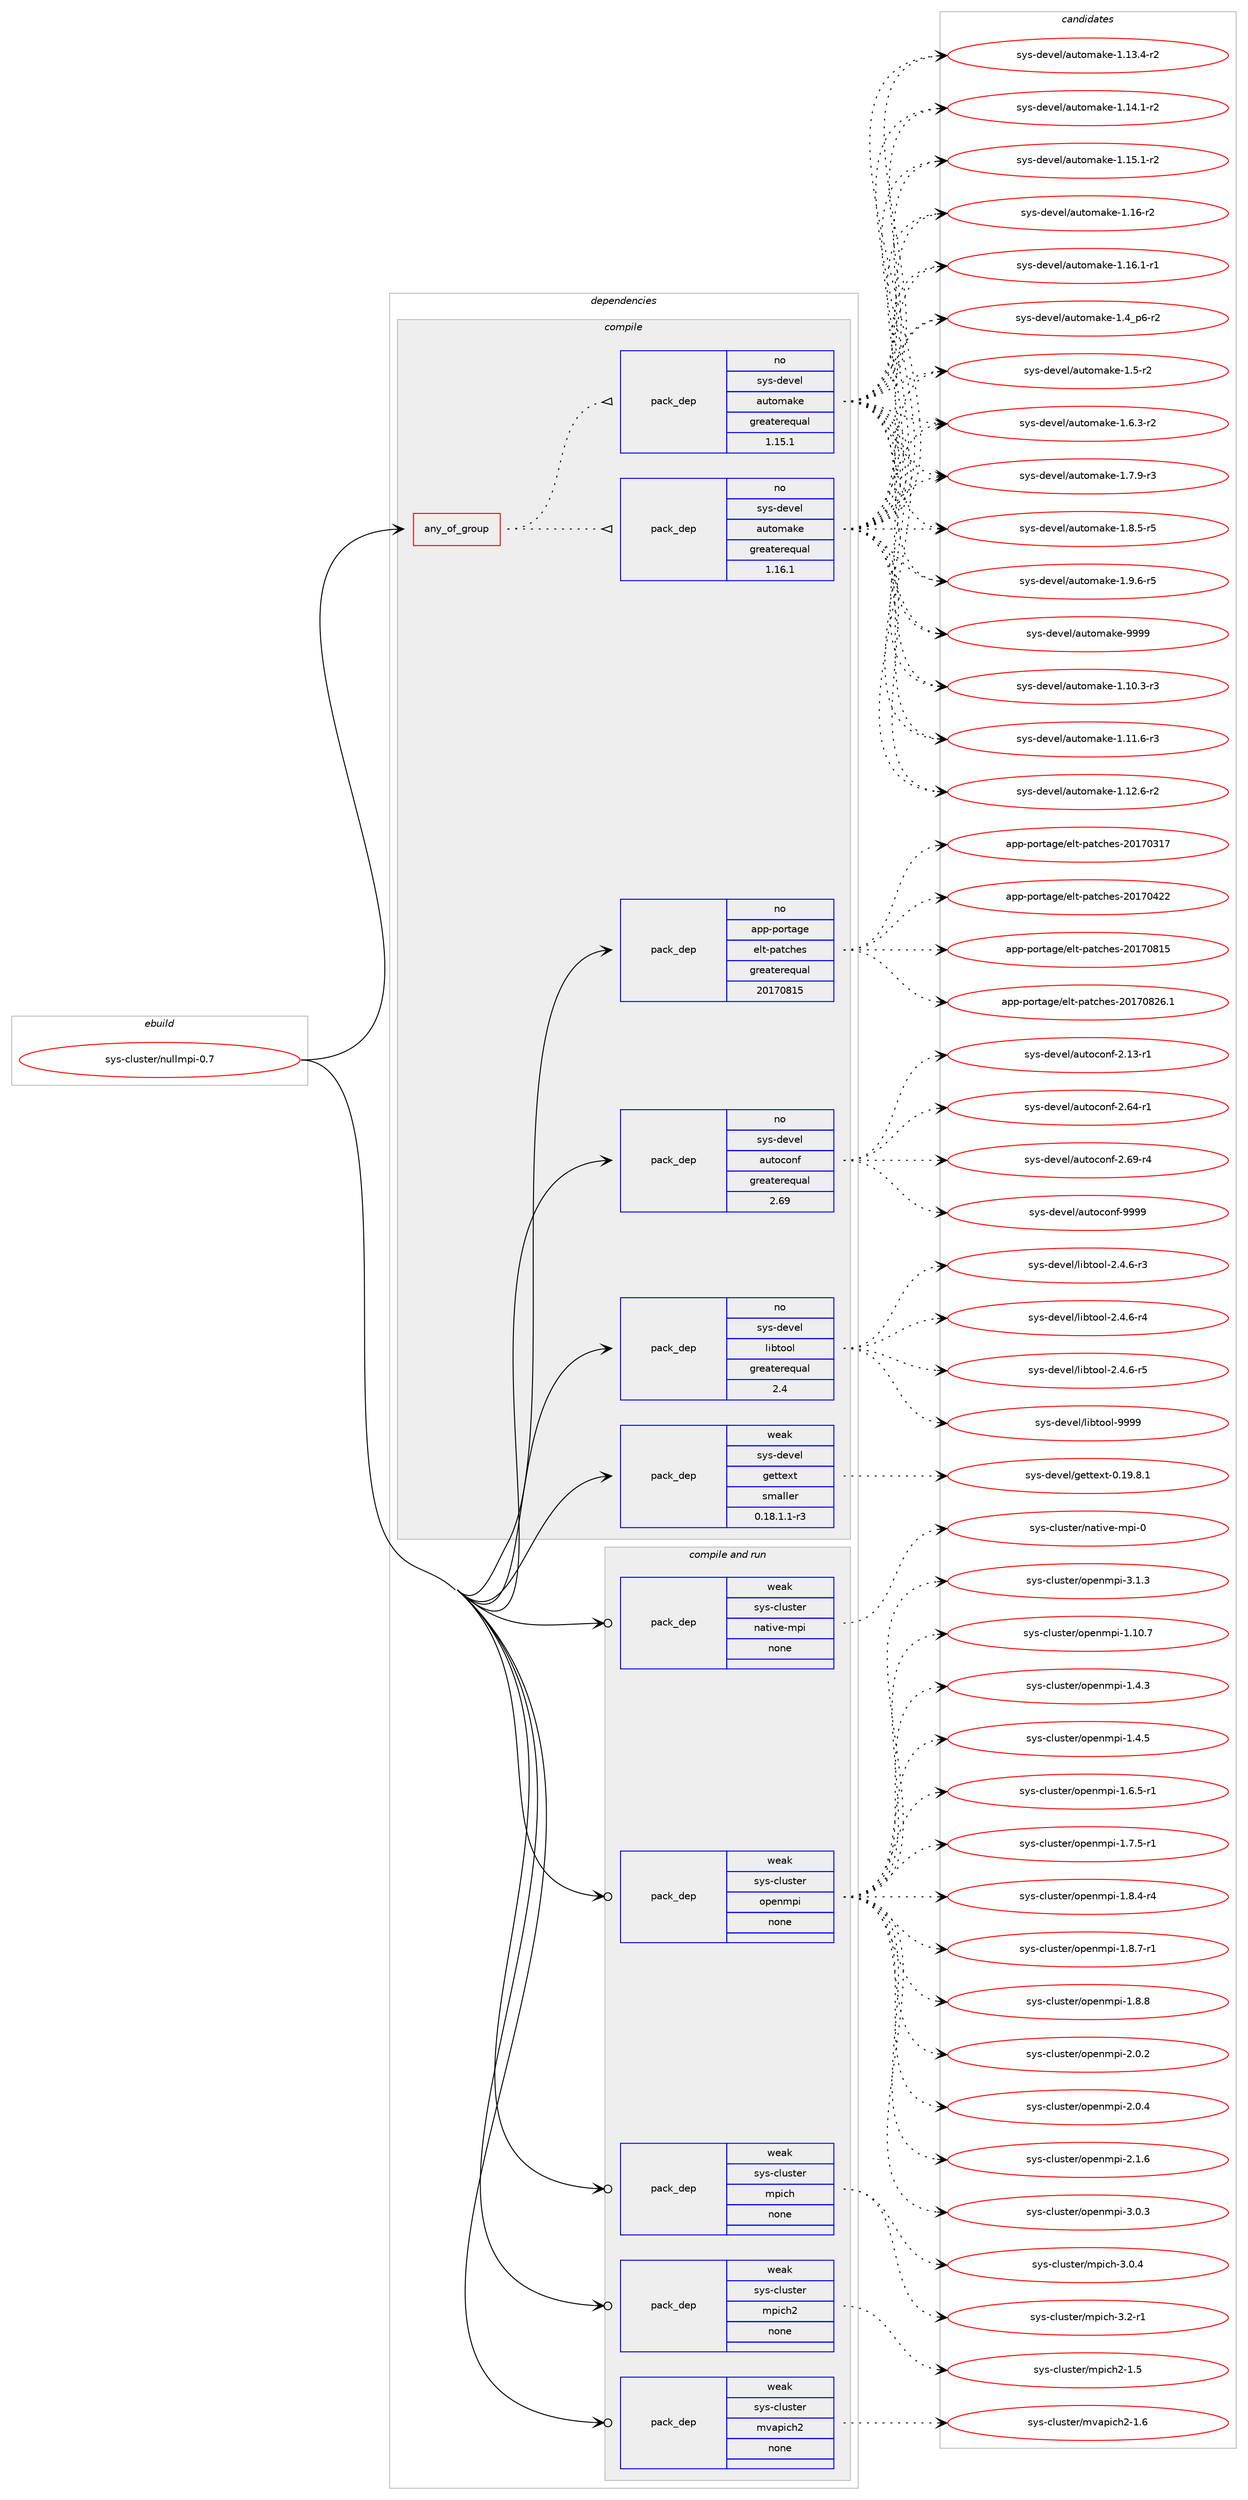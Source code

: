 digraph prolog {

# *************
# Graph options
# *************

newrank=true;
concentrate=true;
compound=true;
graph [rankdir=LR,fontname=Helvetica,fontsize=10,ranksep=1.5];#, ranksep=2.5, nodesep=0.2];
edge  [arrowhead=vee];
node  [fontname=Helvetica,fontsize=10];

# **********
# The ebuild
# **********

subgraph cluster_leftcol {
color=gray;
rank=same;
label=<<i>ebuild</i>>;
id [label="sys-cluster/nullmpi-0.7", color=red, width=4, href="../sys-cluster/nullmpi-0.7.svg"];
}

# ****************
# The dependencies
# ****************

subgraph cluster_midcol {
color=gray;
label=<<i>dependencies</i>>;
subgraph cluster_compile {
fillcolor="#eeeeee";
style=filled;
label=<<i>compile</i>>;
subgraph any27361 {
dependency1725115 [label=<<TABLE BORDER="0" CELLBORDER="1" CELLSPACING="0" CELLPADDING="4"><TR><TD CELLPADDING="10">any_of_group</TD></TR></TABLE>>, shape=none, color=red];subgraph pack1237873 {
dependency1725116 [label=<<TABLE BORDER="0" CELLBORDER="1" CELLSPACING="0" CELLPADDING="4" WIDTH="220"><TR><TD ROWSPAN="6" CELLPADDING="30">pack_dep</TD></TR><TR><TD WIDTH="110">no</TD></TR><TR><TD>sys-devel</TD></TR><TR><TD>automake</TD></TR><TR><TD>greaterequal</TD></TR><TR><TD>1.16.1</TD></TR></TABLE>>, shape=none, color=blue];
}
dependency1725115:e -> dependency1725116:w [weight=20,style="dotted",arrowhead="oinv"];
subgraph pack1237874 {
dependency1725117 [label=<<TABLE BORDER="0" CELLBORDER="1" CELLSPACING="0" CELLPADDING="4" WIDTH="220"><TR><TD ROWSPAN="6" CELLPADDING="30">pack_dep</TD></TR><TR><TD WIDTH="110">no</TD></TR><TR><TD>sys-devel</TD></TR><TR><TD>automake</TD></TR><TR><TD>greaterequal</TD></TR><TR><TD>1.15.1</TD></TR></TABLE>>, shape=none, color=blue];
}
dependency1725115:e -> dependency1725117:w [weight=20,style="dotted",arrowhead="oinv"];
}
id:e -> dependency1725115:w [weight=20,style="solid",arrowhead="vee"];
subgraph pack1237875 {
dependency1725118 [label=<<TABLE BORDER="0" CELLBORDER="1" CELLSPACING="0" CELLPADDING="4" WIDTH="220"><TR><TD ROWSPAN="6" CELLPADDING="30">pack_dep</TD></TR><TR><TD WIDTH="110">no</TD></TR><TR><TD>app-portage</TD></TR><TR><TD>elt-patches</TD></TR><TR><TD>greaterequal</TD></TR><TR><TD>20170815</TD></TR></TABLE>>, shape=none, color=blue];
}
id:e -> dependency1725118:w [weight=20,style="solid",arrowhead="vee"];
subgraph pack1237876 {
dependency1725119 [label=<<TABLE BORDER="0" CELLBORDER="1" CELLSPACING="0" CELLPADDING="4" WIDTH="220"><TR><TD ROWSPAN="6" CELLPADDING="30">pack_dep</TD></TR><TR><TD WIDTH="110">no</TD></TR><TR><TD>sys-devel</TD></TR><TR><TD>autoconf</TD></TR><TR><TD>greaterequal</TD></TR><TR><TD>2.69</TD></TR></TABLE>>, shape=none, color=blue];
}
id:e -> dependency1725119:w [weight=20,style="solid",arrowhead="vee"];
subgraph pack1237877 {
dependency1725120 [label=<<TABLE BORDER="0" CELLBORDER="1" CELLSPACING="0" CELLPADDING="4" WIDTH="220"><TR><TD ROWSPAN="6" CELLPADDING="30">pack_dep</TD></TR><TR><TD WIDTH="110">no</TD></TR><TR><TD>sys-devel</TD></TR><TR><TD>libtool</TD></TR><TR><TD>greaterequal</TD></TR><TR><TD>2.4</TD></TR></TABLE>>, shape=none, color=blue];
}
id:e -> dependency1725120:w [weight=20,style="solid",arrowhead="vee"];
subgraph pack1237878 {
dependency1725121 [label=<<TABLE BORDER="0" CELLBORDER="1" CELLSPACING="0" CELLPADDING="4" WIDTH="220"><TR><TD ROWSPAN="6" CELLPADDING="30">pack_dep</TD></TR><TR><TD WIDTH="110">weak</TD></TR><TR><TD>sys-devel</TD></TR><TR><TD>gettext</TD></TR><TR><TD>smaller</TD></TR><TR><TD>0.18.1.1-r3</TD></TR></TABLE>>, shape=none, color=blue];
}
id:e -> dependency1725121:w [weight=20,style="solid",arrowhead="vee"];
}
subgraph cluster_compileandrun {
fillcolor="#eeeeee";
style=filled;
label=<<i>compile and run</i>>;
subgraph pack1237879 {
dependency1725122 [label=<<TABLE BORDER="0" CELLBORDER="1" CELLSPACING="0" CELLPADDING="4" WIDTH="220"><TR><TD ROWSPAN="6" CELLPADDING="30">pack_dep</TD></TR><TR><TD WIDTH="110">weak</TD></TR><TR><TD>sys-cluster</TD></TR><TR><TD>mpich</TD></TR><TR><TD>none</TD></TR><TR><TD></TD></TR></TABLE>>, shape=none, color=blue];
}
id:e -> dependency1725122:w [weight=20,style="solid",arrowhead="odotvee"];
subgraph pack1237880 {
dependency1725123 [label=<<TABLE BORDER="0" CELLBORDER="1" CELLSPACING="0" CELLPADDING="4" WIDTH="220"><TR><TD ROWSPAN="6" CELLPADDING="30">pack_dep</TD></TR><TR><TD WIDTH="110">weak</TD></TR><TR><TD>sys-cluster</TD></TR><TR><TD>mpich2</TD></TR><TR><TD>none</TD></TR><TR><TD></TD></TR></TABLE>>, shape=none, color=blue];
}
id:e -> dependency1725123:w [weight=20,style="solid",arrowhead="odotvee"];
subgraph pack1237881 {
dependency1725124 [label=<<TABLE BORDER="0" CELLBORDER="1" CELLSPACING="0" CELLPADDING="4" WIDTH="220"><TR><TD ROWSPAN="6" CELLPADDING="30">pack_dep</TD></TR><TR><TD WIDTH="110">weak</TD></TR><TR><TD>sys-cluster</TD></TR><TR><TD>mvapich2</TD></TR><TR><TD>none</TD></TR><TR><TD></TD></TR></TABLE>>, shape=none, color=blue];
}
id:e -> dependency1725124:w [weight=20,style="solid",arrowhead="odotvee"];
subgraph pack1237882 {
dependency1725125 [label=<<TABLE BORDER="0" CELLBORDER="1" CELLSPACING="0" CELLPADDING="4" WIDTH="220"><TR><TD ROWSPAN="6" CELLPADDING="30">pack_dep</TD></TR><TR><TD WIDTH="110">weak</TD></TR><TR><TD>sys-cluster</TD></TR><TR><TD>native-mpi</TD></TR><TR><TD>none</TD></TR><TR><TD></TD></TR></TABLE>>, shape=none, color=blue];
}
id:e -> dependency1725125:w [weight=20,style="solid",arrowhead="odotvee"];
subgraph pack1237883 {
dependency1725126 [label=<<TABLE BORDER="0" CELLBORDER="1" CELLSPACING="0" CELLPADDING="4" WIDTH="220"><TR><TD ROWSPAN="6" CELLPADDING="30">pack_dep</TD></TR><TR><TD WIDTH="110">weak</TD></TR><TR><TD>sys-cluster</TD></TR><TR><TD>openmpi</TD></TR><TR><TD>none</TD></TR><TR><TD></TD></TR></TABLE>>, shape=none, color=blue];
}
id:e -> dependency1725126:w [weight=20,style="solid",arrowhead="odotvee"];
}
subgraph cluster_run {
fillcolor="#eeeeee";
style=filled;
label=<<i>run</i>>;
}
}

# **************
# The candidates
# **************

subgraph cluster_choices {
rank=same;
color=gray;
label=<<i>candidates</i>>;

subgraph choice1237873 {
color=black;
nodesep=1;
choice11512111545100101118101108479711711611110997107101454946494846514511451 [label="sys-devel/automake-1.10.3-r3", color=red, width=4,href="../sys-devel/automake-1.10.3-r3.svg"];
choice11512111545100101118101108479711711611110997107101454946494946544511451 [label="sys-devel/automake-1.11.6-r3", color=red, width=4,href="../sys-devel/automake-1.11.6-r3.svg"];
choice11512111545100101118101108479711711611110997107101454946495046544511450 [label="sys-devel/automake-1.12.6-r2", color=red, width=4,href="../sys-devel/automake-1.12.6-r2.svg"];
choice11512111545100101118101108479711711611110997107101454946495146524511450 [label="sys-devel/automake-1.13.4-r2", color=red, width=4,href="../sys-devel/automake-1.13.4-r2.svg"];
choice11512111545100101118101108479711711611110997107101454946495246494511450 [label="sys-devel/automake-1.14.1-r2", color=red, width=4,href="../sys-devel/automake-1.14.1-r2.svg"];
choice11512111545100101118101108479711711611110997107101454946495346494511450 [label="sys-devel/automake-1.15.1-r2", color=red, width=4,href="../sys-devel/automake-1.15.1-r2.svg"];
choice1151211154510010111810110847971171161111099710710145494649544511450 [label="sys-devel/automake-1.16-r2", color=red, width=4,href="../sys-devel/automake-1.16-r2.svg"];
choice11512111545100101118101108479711711611110997107101454946495446494511449 [label="sys-devel/automake-1.16.1-r1", color=red, width=4,href="../sys-devel/automake-1.16.1-r1.svg"];
choice115121115451001011181011084797117116111109971071014549465295112544511450 [label="sys-devel/automake-1.4_p6-r2", color=red, width=4,href="../sys-devel/automake-1.4_p6-r2.svg"];
choice11512111545100101118101108479711711611110997107101454946534511450 [label="sys-devel/automake-1.5-r2", color=red, width=4,href="../sys-devel/automake-1.5-r2.svg"];
choice115121115451001011181011084797117116111109971071014549465446514511450 [label="sys-devel/automake-1.6.3-r2", color=red, width=4,href="../sys-devel/automake-1.6.3-r2.svg"];
choice115121115451001011181011084797117116111109971071014549465546574511451 [label="sys-devel/automake-1.7.9-r3", color=red, width=4,href="../sys-devel/automake-1.7.9-r3.svg"];
choice115121115451001011181011084797117116111109971071014549465646534511453 [label="sys-devel/automake-1.8.5-r5", color=red, width=4,href="../sys-devel/automake-1.8.5-r5.svg"];
choice115121115451001011181011084797117116111109971071014549465746544511453 [label="sys-devel/automake-1.9.6-r5", color=red, width=4,href="../sys-devel/automake-1.9.6-r5.svg"];
choice115121115451001011181011084797117116111109971071014557575757 [label="sys-devel/automake-9999", color=red, width=4,href="../sys-devel/automake-9999.svg"];
dependency1725116:e -> choice11512111545100101118101108479711711611110997107101454946494846514511451:w [style=dotted,weight="100"];
dependency1725116:e -> choice11512111545100101118101108479711711611110997107101454946494946544511451:w [style=dotted,weight="100"];
dependency1725116:e -> choice11512111545100101118101108479711711611110997107101454946495046544511450:w [style=dotted,weight="100"];
dependency1725116:e -> choice11512111545100101118101108479711711611110997107101454946495146524511450:w [style=dotted,weight="100"];
dependency1725116:e -> choice11512111545100101118101108479711711611110997107101454946495246494511450:w [style=dotted,weight="100"];
dependency1725116:e -> choice11512111545100101118101108479711711611110997107101454946495346494511450:w [style=dotted,weight="100"];
dependency1725116:e -> choice1151211154510010111810110847971171161111099710710145494649544511450:w [style=dotted,weight="100"];
dependency1725116:e -> choice11512111545100101118101108479711711611110997107101454946495446494511449:w [style=dotted,weight="100"];
dependency1725116:e -> choice115121115451001011181011084797117116111109971071014549465295112544511450:w [style=dotted,weight="100"];
dependency1725116:e -> choice11512111545100101118101108479711711611110997107101454946534511450:w [style=dotted,weight="100"];
dependency1725116:e -> choice115121115451001011181011084797117116111109971071014549465446514511450:w [style=dotted,weight="100"];
dependency1725116:e -> choice115121115451001011181011084797117116111109971071014549465546574511451:w [style=dotted,weight="100"];
dependency1725116:e -> choice115121115451001011181011084797117116111109971071014549465646534511453:w [style=dotted,weight="100"];
dependency1725116:e -> choice115121115451001011181011084797117116111109971071014549465746544511453:w [style=dotted,weight="100"];
dependency1725116:e -> choice115121115451001011181011084797117116111109971071014557575757:w [style=dotted,weight="100"];
}
subgraph choice1237874 {
color=black;
nodesep=1;
choice11512111545100101118101108479711711611110997107101454946494846514511451 [label="sys-devel/automake-1.10.3-r3", color=red, width=4,href="../sys-devel/automake-1.10.3-r3.svg"];
choice11512111545100101118101108479711711611110997107101454946494946544511451 [label="sys-devel/automake-1.11.6-r3", color=red, width=4,href="../sys-devel/automake-1.11.6-r3.svg"];
choice11512111545100101118101108479711711611110997107101454946495046544511450 [label="sys-devel/automake-1.12.6-r2", color=red, width=4,href="../sys-devel/automake-1.12.6-r2.svg"];
choice11512111545100101118101108479711711611110997107101454946495146524511450 [label="sys-devel/automake-1.13.4-r2", color=red, width=4,href="../sys-devel/automake-1.13.4-r2.svg"];
choice11512111545100101118101108479711711611110997107101454946495246494511450 [label="sys-devel/automake-1.14.1-r2", color=red, width=4,href="../sys-devel/automake-1.14.1-r2.svg"];
choice11512111545100101118101108479711711611110997107101454946495346494511450 [label="sys-devel/automake-1.15.1-r2", color=red, width=4,href="../sys-devel/automake-1.15.1-r2.svg"];
choice1151211154510010111810110847971171161111099710710145494649544511450 [label="sys-devel/automake-1.16-r2", color=red, width=4,href="../sys-devel/automake-1.16-r2.svg"];
choice11512111545100101118101108479711711611110997107101454946495446494511449 [label="sys-devel/automake-1.16.1-r1", color=red, width=4,href="../sys-devel/automake-1.16.1-r1.svg"];
choice115121115451001011181011084797117116111109971071014549465295112544511450 [label="sys-devel/automake-1.4_p6-r2", color=red, width=4,href="../sys-devel/automake-1.4_p6-r2.svg"];
choice11512111545100101118101108479711711611110997107101454946534511450 [label="sys-devel/automake-1.5-r2", color=red, width=4,href="../sys-devel/automake-1.5-r2.svg"];
choice115121115451001011181011084797117116111109971071014549465446514511450 [label="sys-devel/automake-1.6.3-r2", color=red, width=4,href="../sys-devel/automake-1.6.3-r2.svg"];
choice115121115451001011181011084797117116111109971071014549465546574511451 [label="sys-devel/automake-1.7.9-r3", color=red, width=4,href="../sys-devel/automake-1.7.9-r3.svg"];
choice115121115451001011181011084797117116111109971071014549465646534511453 [label="sys-devel/automake-1.8.5-r5", color=red, width=4,href="../sys-devel/automake-1.8.5-r5.svg"];
choice115121115451001011181011084797117116111109971071014549465746544511453 [label="sys-devel/automake-1.9.6-r5", color=red, width=4,href="../sys-devel/automake-1.9.6-r5.svg"];
choice115121115451001011181011084797117116111109971071014557575757 [label="sys-devel/automake-9999", color=red, width=4,href="../sys-devel/automake-9999.svg"];
dependency1725117:e -> choice11512111545100101118101108479711711611110997107101454946494846514511451:w [style=dotted,weight="100"];
dependency1725117:e -> choice11512111545100101118101108479711711611110997107101454946494946544511451:w [style=dotted,weight="100"];
dependency1725117:e -> choice11512111545100101118101108479711711611110997107101454946495046544511450:w [style=dotted,weight="100"];
dependency1725117:e -> choice11512111545100101118101108479711711611110997107101454946495146524511450:w [style=dotted,weight="100"];
dependency1725117:e -> choice11512111545100101118101108479711711611110997107101454946495246494511450:w [style=dotted,weight="100"];
dependency1725117:e -> choice11512111545100101118101108479711711611110997107101454946495346494511450:w [style=dotted,weight="100"];
dependency1725117:e -> choice1151211154510010111810110847971171161111099710710145494649544511450:w [style=dotted,weight="100"];
dependency1725117:e -> choice11512111545100101118101108479711711611110997107101454946495446494511449:w [style=dotted,weight="100"];
dependency1725117:e -> choice115121115451001011181011084797117116111109971071014549465295112544511450:w [style=dotted,weight="100"];
dependency1725117:e -> choice11512111545100101118101108479711711611110997107101454946534511450:w [style=dotted,weight="100"];
dependency1725117:e -> choice115121115451001011181011084797117116111109971071014549465446514511450:w [style=dotted,weight="100"];
dependency1725117:e -> choice115121115451001011181011084797117116111109971071014549465546574511451:w [style=dotted,weight="100"];
dependency1725117:e -> choice115121115451001011181011084797117116111109971071014549465646534511453:w [style=dotted,weight="100"];
dependency1725117:e -> choice115121115451001011181011084797117116111109971071014549465746544511453:w [style=dotted,weight="100"];
dependency1725117:e -> choice115121115451001011181011084797117116111109971071014557575757:w [style=dotted,weight="100"];
}
subgraph choice1237875 {
color=black;
nodesep=1;
choice97112112451121111141169710310147101108116451129711699104101115455048495548514955 [label="app-portage/elt-patches-20170317", color=red, width=4,href="../app-portage/elt-patches-20170317.svg"];
choice97112112451121111141169710310147101108116451129711699104101115455048495548525050 [label="app-portage/elt-patches-20170422", color=red, width=4,href="../app-portage/elt-patches-20170422.svg"];
choice97112112451121111141169710310147101108116451129711699104101115455048495548564953 [label="app-portage/elt-patches-20170815", color=red, width=4,href="../app-portage/elt-patches-20170815.svg"];
choice971121124511211111411697103101471011081164511297116991041011154550484955485650544649 [label="app-portage/elt-patches-20170826.1", color=red, width=4,href="../app-portage/elt-patches-20170826.1.svg"];
dependency1725118:e -> choice97112112451121111141169710310147101108116451129711699104101115455048495548514955:w [style=dotted,weight="100"];
dependency1725118:e -> choice97112112451121111141169710310147101108116451129711699104101115455048495548525050:w [style=dotted,weight="100"];
dependency1725118:e -> choice97112112451121111141169710310147101108116451129711699104101115455048495548564953:w [style=dotted,weight="100"];
dependency1725118:e -> choice971121124511211111411697103101471011081164511297116991041011154550484955485650544649:w [style=dotted,weight="100"];
}
subgraph choice1237876 {
color=black;
nodesep=1;
choice1151211154510010111810110847971171161119911111010245504649514511449 [label="sys-devel/autoconf-2.13-r1", color=red, width=4,href="../sys-devel/autoconf-2.13-r1.svg"];
choice1151211154510010111810110847971171161119911111010245504654524511449 [label="sys-devel/autoconf-2.64-r1", color=red, width=4,href="../sys-devel/autoconf-2.64-r1.svg"];
choice1151211154510010111810110847971171161119911111010245504654574511452 [label="sys-devel/autoconf-2.69-r4", color=red, width=4,href="../sys-devel/autoconf-2.69-r4.svg"];
choice115121115451001011181011084797117116111991111101024557575757 [label="sys-devel/autoconf-9999", color=red, width=4,href="../sys-devel/autoconf-9999.svg"];
dependency1725119:e -> choice1151211154510010111810110847971171161119911111010245504649514511449:w [style=dotted,weight="100"];
dependency1725119:e -> choice1151211154510010111810110847971171161119911111010245504654524511449:w [style=dotted,weight="100"];
dependency1725119:e -> choice1151211154510010111810110847971171161119911111010245504654574511452:w [style=dotted,weight="100"];
dependency1725119:e -> choice115121115451001011181011084797117116111991111101024557575757:w [style=dotted,weight="100"];
}
subgraph choice1237877 {
color=black;
nodesep=1;
choice1151211154510010111810110847108105981161111111084550465246544511451 [label="sys-devel/libtool-2.4.6-r3", color=red, width=4,href="../sys-devel/libtool-2.4.6-r3.svg"];
choice1151211154510010111810110847108105981161111111084550465246544511452 [label="sys-devel/libtool-2.4.6-r4", color=red, width=4,href="../sys-devel/libtool-2.4.6-r4.svg"];
choice1151211154510010111810110847108105981161111111084550465246544511453 [label="sys-devel/libtool-2.4.6-r5", color=red, width=4,href="../sys-devel/libtool-2.4.6-r5.svg"];
choice1151211154510010111810110847108105981161111111084557575757 [label="sys-devel/libtool-9999", color=red, width=4,href="../sys-devel/libtool-9999.svg"];
dependency1725120:e -> choice1151211154510010111810110847108105981161111111084550465246544511451:w [style=dotted,weight="100"];
dependency1725120:e -> choice1151211154510010111810110847108105981161111111084550465246544511452:w [style=dotted,weight="100"];
dependency1725120:e -> choice1151211154510010111810110847108105981161111111084550465246544511453:w [style=dotted,weight="100"];
dependency1725120:e -> choice1151211154510010111810110847108105981161111111084557575757:w [style=dotted,weight="100"];
}
subgraph choice1237878 {
color=black;
nodesep=1;
choice1151211154510010111810110847103101116116101120116454846495746564649 [label="sys-devel/gettext-0.19.8.1", color=red, width=4,href="../sys-devel/gettext-0.19.8.1.svg"];
dependency1725121:e -> choice1151211154510010111810110847103101116116101120116454846495746564649:w [style=dotted,weight="100"];
}
subgraph choice1237879 {
color=black;
nodesep=1;
choice11512111545991081171151161011144710911210599104455146484652 [label="sys-cluster/mpich-3.0.4", color=red, width=4,href="../sys-cluster/mpich-3.0.4.svg"];
choice11512111545991081171151161011144710911210599104455146504511449 [label="sys-cluster/mpich-3.2-r1", color=red, width=4,href="../sys-cluster/mpich-3.2-r1.svg"];
dependency1725122:e -> choice11512111545991081171151161011144710911210599104455146484652:w [style=dotted,weight="100"];
dependency1725122:e -> choice11512111545991081171151161011144710911210599104455146504511449:w [style=dotted,weight="100"];
}
subgraph choice1237880 {
color=black;
nodesep=1;
choice115121115459910811711511610111447109112105991045045494653 [label="sys-cluster/mpich2-1.5", color=red, width=4,href="../sys-cluster/mpich2-1.5.svg"];
dependency1725123:e -> choice115121115459910811711511610111447109112105991045045494653:w [style=dotted,weight="100"];
}
subgraph choice1237881 {
color=black;
nodesep=1;
choice11512111545991081171151161011144710911897112105991045045494654 [label="sys-cluster/mvapich2-1.6", color=red, width=4,href="../sys-cluster/mvapich2-1.6.svg"];
dependency1725124:e -> choice11512111545991081171151161011144710911897112105991045045494654:w [style=dotted,weight="100"];
}
subgraph choice1237882 {
color=black;
nodesep=1;
choice11512111545991081171151161011144711097116105118101451091121054548 [label="sys-cluster/native-mpi-0", color=red, width=4,href="../sys-cluster/native-mpi-0.svg"];
dependency1725125:e -> choice11512111545991081171151161011144711097116105118101451091121054548:w [style=dotted,weight="100"];
}
subgraph choice1237883 {
color=black;
nodesep=1;
choice11512111545991081171151161011144711111210111010911210545494649484655 [label="sys-cluster/openmpi-1.10.7", color=red, width=4,href="../sys-cluster/openmpi-1.10.7.svg"];
choice115121115459910811711511610111447111112101110109112105454946524651 [label="sys-cluster/openmpi-1.4.3", color=red, width=4,href="../sys-cluster/openmpi-1.4.3.svg"];
choice115121115459910811711511610111447111112101110109112105454946524653 [label="sys-cluster/openmpi-1.4.5", color=red, width=4,href="../sys-cluster/openmpi-1.4.5.svg"];
choice1151211154599108117115116101114471111121011101091121054549465446534511449 [label="sys-cluster/openmpi-1.6.5-r1", color=red, width=4,href="../sys-cluster/openmpi-1.6.5-r1.svg"];
choice1151211154599108117115116101114471111121011101091121054549465546534511449 [label="sys-cluster/openmpi-1.7.5-r1", color=red, width=4,href="../sys-cluster/openmpi-1.7.5-r1.svg"];
choice1151211154599108117115116101114471111121011101091121054549465646524511452 [label="sys-cluster/openmpi-1.8.4-r4", color=red, width=4,href="../sys-cluster/openmpi-1.8.4-r4.svg"];
choice1151211154599108117115116101114471111121011101091121054549465646554511449 [label="sys-cluster/openmpi-1.8.7-r1", color=red, width=4,href="../sys-cluster/openmpi-1.8.7-r1.svg"];
choice115121115459910811711511610111447111112101110109112105454946564656 [label="sys-cluster/openmpi-1.8.8", color=red, width=4,href="../sys-cluster/openmpi-1.8.8.svg"];
choice115121115459910811711511610111447111112101110109112105455046484650 [label="sys-cluster/openmpi-2.0.2", color=red, width=4,href="../sys-cluster/openmpi-2.0.2.svg"];
choice115121115459910811711511610111447111112101110109112105455046484652 [label="sys-cluster/openmpi-2.0.4", color=red, width=4,href="../sys-cluster/openmpi-2.0.4.svg"];
choice115121115459910811711511610111447111112101110109112105455046494654 [label="sys-cluster/openmpi-2.1.6", color=red, width=4,href="../sys-cluster/openmpi-2.1.6.svg"];
choice115121115459910811711511610111447111112101110109112105455146484651 [label="sys-cluster/openmpi-3.0.3", color=red, width=4,href="../sys-cluster/openmpi-3.0.3.svg"];
choice115121115459910811711511610111447111112101110109112105455146494651 [label="sys-cluster/openmpi-3.1.3", color=red, width=4,href="../sys-cluster/openmpi-3.1.3.svg"];
dependency1725126:e -> choice11512111545991081171151161011144711111210111010911210545494649484655:w [style=dotted,weight="100"];
dependency1725126:e -> choice115121115459910811711511610111447111112101110109112105454946524651:w [style=dotted,weight="100"];
dependency1725126:e -> choice115121115459910811711511610111447111112101110109112105454946524653:w [style=dotted,weight="100"];
dependency1725126:e -> choice1151211154599108117115116101114471111121011101091121054549465446534511449:w [style=dotted,weight="100"];
dependency1725126:e -> choice1151211154599108117115116101114471111121011101091121054549465546534511449:w [style=dotted,weight="100"];
dependency1725126:e -> choice1151211154599108117115116101114471111121011101091121054549465646524511452:w [style=dotted,weight="100"];
dependency1725126:e -> choice1151211154599108117115116101114471111121011101091121054549465646554511449:w [style=dotted,weight="100"];
dependency1725126:e -> choice115121115459910811711511610111447111112101110109112105454946564656:w [style=dotted,weight="100"];
dependency1725126:e -> choice115121115459910811711511610111447111112101110109112105455046484650:w [style=dotted,weight="100"];
dependency1725126:e -> choice115121115459910811711511610111447111112101110109112105455046484652:w [style=dotted,weight="100"];
dependency1725126:e -> choice115121115459910811711511610111447111112101110109112105455046494654:w [style=dotted,weight="100"];
dependency1725126:e -> choice115121115459910811711511610111447111112101110109112105455146484651:w [style=dotted,weight="100"];
dependency1725126:e -> choice115121115459910811711511610111447111112101110109112105455146494651:w [style=dotted,weight="100"];
}
}

}
